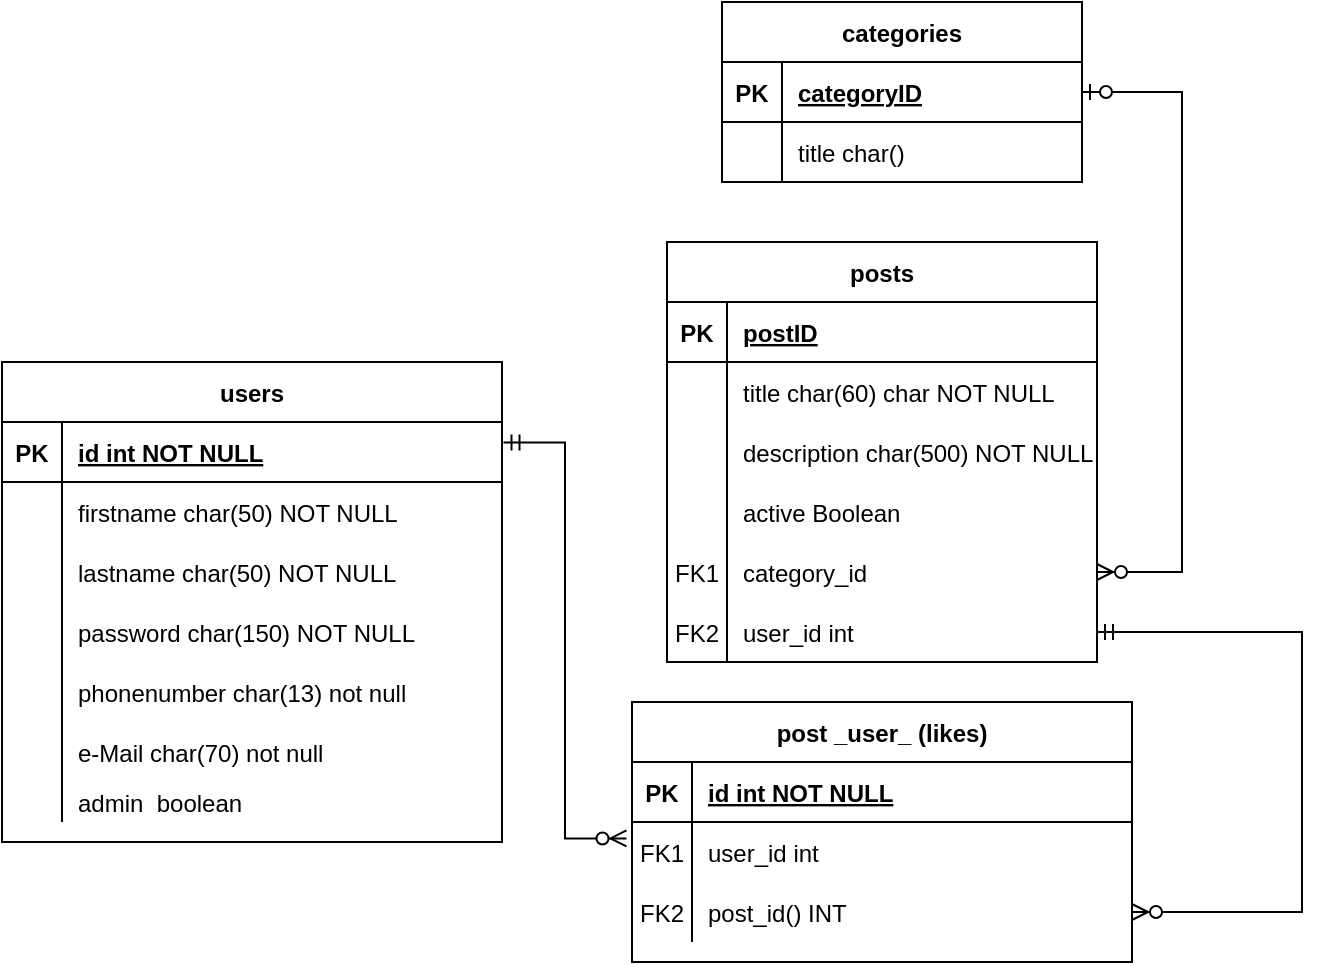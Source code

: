 <mxfile version="24.7.17">
  <diagram id="R2lEEEUBdFMjLlhIrx00" name="Page-1">
    <mxGraphModel dx="525" dy="302" grid="1" gridSize="10" guides="1" tooltips="1" connect="1" arrows="1" fold="1" page="1" pageScale="1" pageWidth="850" pageHeight="1100" math="0" shadow="0" extFonts="Permanent Marker^https://fonts.googleapis.com/css?family=Permanent+Marker">
      <root>
        <mxCell id="0" />
        <mxCell id="1" parent="0" />
        <mxCell id="zMt0UzczsAeFgtOtTvbp-80" value="users" style="shape=table;startSize=30;container=1;collapsible=1;childLayout=tableLayout;fixedRows=1;rowLines=0;fontStyle=1;align=center;resizeLast=1;" parent="1" vertex="1">
          <mxGeometry x="110" y="300" width="250" height="240" as="geometry" />
        </mxCell>
        <mxCell id="zMt0UzczsAeFgtOtTvbp-81" value="" style="shape=partialRectangle;collapsible=0;dropTarget=0;pointerEvents=0;fillColor=none;points=[[0,0.5],[1,0.5]];portConstraint=eastwest;top=0;left=0;right=0;bottom=1;" parent="zMt0UzczsAeFgtOtTvbp-80" vertex="1">
          <mxGeometry y="30" width="250" height="30" as="geometry" />
        </mxCell>
        <mxCell id="zMt0UzczsAeFgtOtTvbp-82" value="PK" style="shape=partialRectangle;overflow=hidden;connectable=0;fillColor=none;top=0;left=0;bottom=0;right=0;fontStyle=1;" parent="zMt0UzczsAeFgtOtTvbp-81" vertex="1">
          <mxGeometry width="30" height="30" as="geometry">
            <mxRectangle width="30" height="30" as="alternateBounds" />
          </mxGeometry>
        </mxCell>
        <mxCell id="zMt0UzczsAeFgtOtTvbp-83" value="id int NOT NULL " style="shape=partialRectangle;overflow=hidden;connectable=0;fillColor=none;top=0;left=0;bottom=0;right=0;align=left;spacingLeft=6;fontStyle=5;" parent="zMt0UzczsAeFgtOtTvbp-81" vertex="1">
          <mxGeometry x="30" width="220" height="30" as="geometry">
            <mxRectangle width="220" height="30" as="alternateBounds" />
          </mxGeometry>
        </mxCell>
        <mxCell id="zMt0UzczsAeFgtOtTvbp-84" value="" style="shape=partialRectangle;collapsible=0;dropTarget=0;pointerEvents=0;fillColor=none;points=[[0,0.5],[1,0.5]];portConstraint=eastwest;top=0;left=0;right=0;bottom=0;" parent="zMt0UzczsAeFgtOtTvbp-80" vertex="1">
          <mxGeometry y="60" width="250" height="30" as="geometry" />
        </mxCell>
        <mxCell id="zMt0UzczsAeFgtOtTvbp-85" value="" style="shape=partialRectangle;overflow=hidden;connectable=0;fillColor=none;top=0;left=0;bottom=0;right=0;" parent="zMt0UzczsAeFgtOtTvbp-84" vertex="1">
          <mxGeometry width="30" height="30" as="geometry">
            <mxRectangle width="30" height="30" as="alternateBounds" />
          </mxGeometry>
        </mxCell>
        <mxCell id="zMt0UzczsAeFgtOtTvbp-86" value="firstname char(50) NOT NULL" style="shape=partialRectangle;overflow=hidden;connectable=0;fillColor=none;top=0;left=0;bottom=0;right=0;align=left;spacingLeft=6;" parent="zMt0UzczsAeFgtOtTvbp-84" vertex="1">
          <mxGeometry x="30" width="220" height="30" as="geometry">
            <mxRectangle width="220" height="30" as="alternateBounds" />
          </mxGeometry>
        </mxCell>
        <mxCell id="zMt0UzczsAeFgtOtTvbp-87" value="" style="shape=partialRectangle;collapsible=0;dropTarget=0;pointerEvents=0;fillColor=none;points=[[0,0.5],[1,0.5]];portConstraint=eastwest;top=0;left=0;right=0;bottom=0;" parent="zMt0UzczsAeFgtOtTvbp-80" vertex="1">
          <mxGeometry y="90" width="250" height="30" as="geometry" />
        </mxCell>
        <mxCell id="zMt0UzczsAeFgtOtTvbp-88" value="" style="shape=partialRectangle;overflow=hidden;connectable=0;fillColor=none;top=0;left=0;bottom=0;right=0;" parent="zMt0UzczsAeFgtOtTvbp-87" vertex="1">
          <mxGeometry width="30" height="30" as="geometry">
            <mxRectangle width="30" height="30" as="alternateBounds" />
          </mxGeometry>
        </mxCell>
        <mxCell id="zMt0UzczsAeFgtOtTvbp-89" value="lastname char(50) NOT NULL" style="shape=partialRectangle;overflow=hidden;connectable=0;fillColor=none;top=0;left=0;bottom=0;right=0;align=left;spacingLeft=6;" parent="zMt0UzczsAeFgtOtTvbp-87" vertex="1">
          <mxGeometry x="30" width="220" height="30" as="geometry">
            <mxRectangle width="220" height="30" as="alternateBounds" />
          </mxGeometry>
        </mxCell>
        <mxCell id="zMt0UzczsAeFgtOtTvbp-90" value="" style="shape=partialRectangle;collapsible=0;dropTarget=0;pointerEvents=0;fillColor=none;points=[[0,0.5],[1,0.5]];portConstraint=eastwest;top=0;left=0;right=0;bottom=0;" parent="zMt0UzczsAeFgtOtTvbp-80" vertex="1">
          <mxGeometry y="120" width="250" height="30" as="geometry" />
        </mxCell>
        <mxCell id="zMt0UzczsAeFgtOtTvbp-91" value="" style="shape=partialRectangle;overflow=hidden;connectable=0;fillColor=none;top=0;left=0;bottom=0;right=0;" parent="zMt0UzczsAeFgtOtTvbp-90" vertex="1">
          <mxGeometry width="30" height="30" as="geometry">
            <mxRectangle width="30" height="30" as="alternateBounds" />
          </mxGeometry>
        </mxCell>
        <mxCell id="zMt0UzczsAeFgtOtTvbp-92" value="password char(150) NOT NULL" style="shape=partialRectangle;overflow=hidden;connectable=0;fillColor=none;top=0;left=0;bottom=0;right=0;align=left;spacingLeft=6;" parent="zMt0UzczsAeFgtOtTvbp-90" vertex="1">
          <mxGeometry x="30" width="220" height="30" as="geometry">
            <mxRectangle width="220" height="30" as="alternateBounds" />
          </mxGeometry>
        </mxCell>
        <mxCell id="zMt0UzczsAeFgtOtTvbp-93" value="" style="shape=partialRectangle;collapsible=0;dropTarget=0;pointerEvents=0;fillColor=none;points=[[0,0.5],[1,0.5]];portConstraint=eastwest;top=0;left=0;right=0;bottom=0;" parent="zMt0UzczsAeFgtOtTvbp-80" vertex="1">
          <mxGeometry y="150" width="250" height="30" as="geometry" />
        </mxCell>
        <mxCell id="zMt0UzczsAeFgtOtTvbp-94" value="" style="shape=partialRectangle;overflow=hidden;connectable=0;fillColor=none;top=0;left=0;bottom=0;right=0;" parent="zMt0UzczsAeFgtOtTvbp-93" vertex="1">
          <mxGeometry width="30" height="30" as="geometry">
            <mxRectangle width="30" height="30" as="alternateBounds" />
          </mxGeometry>
        </mxCell>
        <mxCell id="zMt0UzczsAeFgtOtTvbp-95" value="phonenumber char(13) not null" style="shape=partialRectangle;overflow=hidden;connectable=0;fillColor=none;top=0;left=0;bottom=0;right=0;align=left;spacingLeft=6;" parent="zMt0UzczsAeFgtOtTvbp-93" vertex="1">
          <mxGeometry x="30" width="220" height="30" as="geometry">
            <mxRectangle width="220" height="30" as="alternateBounds" />
          </mxGeometry>
        </mxCell>
        <mxCell id="zMt0UzczsAeFgtOtTvbp-96" value="" style="shape=partialRectangle;collapsible=0;dropTarget=0;pointerEvents=0;fillColor=none;points=[[0,0.5],[1,0.5]];portConstraint=eastwest;top=0;left=0;right=0;bottom=0;" parent="zMt0UzczsAeFgtOtTvbp-80" vertex="1">
          <mxGeometry y="180" width="250" height="30" as="geometry" />
        </mxCell>
        <mxCell id="zMt0UzczsAeFgtOtTvbp-97" value="" style="shape=partialRectangle;overflow=hidden;connectable=0;fillColor=none;top=0;left=0;bottom=0;right=0;" parent="zMt0UzczsAeFgtOtTvbp-96" vertex="1">
          <mxGeometry width="30" height="30" as="geometry">
            <mxRectangle width="30" height="30" as="alternateBounds" />
          </mxGeometry>
        </mxCell>
        <mxCell id="zMt0UzczsAeFgtOtTvbp-98" value="e-Mail char(70) not null" style="shape=partialRectangle;overflow=hidden;connectable=0;fillColor=none;top=0;left=0;bottom=0;right=0;align=left;spacingLeft=6;" parent="zMt0UzczsAeFgtOtTvbp-96" vertex="1">
          <mxGeometry x="30" width="220" height="30" as="geometry">
            <mxRectangle width="220" height="30" as="alternateBounds" />
          </mxGeometry>
        </mxCell>
        <mxCell id="zMt0UzczsAeFgtOtTvbp-162" style="shape=partialRectangle;collapsible=0;dropTarget=0;pointerEvents=0;fillColor=none;points=[[0,0.5],[1,0.5]];portConstraint=eastwest;top=0;left=0;right=0;bottom=0;" parent="zMt0UzczsAeFgtOtTvbp-80" vertex="1">
          <mxGeometry y="210" width="250" height="20" as="geometry" />
        </mxCell>
        <mxCell id="zMt0UzczsAeFgtOtTvbp-163" style="shape=partialRectangle;overflow=hidden;connectable=0;fillColor=none;top=0;left=0;bottom=0;right=0;" parent="zMt0UzczsAeFgtOtTvbp-162" vertex="1">
          <mxGeometry width="30" height="20" as="geometry">
            <mxRectangle width="30" height="20" as="alternateBounds" />
          </mxGeometry>
        </mxCell>
        <mxCell id="zMt0UzczsAeFgtOtTvbp-164" value="admin  boolean" style="shape=partialRectangle;overflow=hidden;connectable=0;fillColor=none;top=0;left=0;bottom=0;right=0;align=left;spacingLeft=6;" parent="zMt0UzczsAeFgtOtTvbp-162" vertex="1">
          <mxGeometry x="30" width="220" height="20" as="geometry">
            <mxRectangle width="220" height="20" as="alternateBounds" />
          </mxGeometry>
        </mxCell>
        <mxCell id="zMt0UzczsAeFgtOtTvbp-100" value="posts" style="shape=table;startSize=30;container=1;collapsible=1;childLayout=tableLayout;fixedRows=1;rowLines=0;fontStyle=1;align=center;resizeLast=1;" parent="1" vertex="1">
          <mxGeometry x="442.5" y="240" width="215" height="210" as="geometry" />
        </mxCell>
        <mxCell id="zMt0UzczsAeFgtOtTvbp-101" value="" style="shape=tableRow;horizontal=0;startSize=0;swimlaneHead=0;swimlaneBody=0;fillColor=none;collapsible=0;dropTarget=0;points=[[0,0.5],[1,0.5]];portConstraint=eastwest;top=0;left=0;right=0;bottom=1;" parent="zMt0UzczsAeFgtOtTvbp-100" vertex="1">
          <mxGeometry y="30" width="215" height="30" as="geometry" />
        </mxCell>
        <mxCell id="zMt0UzczsAeFgtOtTvbp-102" value="PK" style="shape=partialRectangle;connectable=0;fillColor=none;top=0;left=0;bottom=0;right=0;fontStyle=1;overflow=hidden;" parent="zMt0UzczsAeFgtOtTvbp-101" vertex="1">
          <mxGeometry width="30" height="30" as="geometry">
            <mxRectangle width="30" height="30" as="alternateBounds" />
          </mxGeometry>
        </mxCell>
        <mxCell id="zMt0UzczsAeFgtOtTvbp-103" value="postID" style="shape=partialRectangle;connectable=0;fillColor=none;top=0;left=0;bottom=0;right=0;align=left;spacingLeft=6;fontStyle=5;overflow=hidden;" parent="zMt0UzczsAeFgtOtTvbp-101" vertex="1">
          <mxGeometry x="30" width="185" height="30" as="geometry">
            <mxRectangle width="185" height="30" as="alternateBounds" />
          </mxGeometry>
        </mxCell>
        <mxCell id="zMt0UzczsAeFgtOtTvbp-151" value="" style="shape=tableRow;horizontal=0;startSize=0;swimlaneHead=0;swimlaneBody=0;fillColor=none;collapsible=0;dropTarget=0;points=[[0,0.5],[1,0.5]];portConstraint=eastwest;top=0;left=0;right=0;bottom=0;" parent="zMt0UzczsAeFgtOtTvbp-100" vertex="1">
          <mxGeometry y="60" width="215" height="30" as="geometry" />
        </mxCell>
        <mxCell id="zMt0UzczsAeFgtOtTvbp-152" value="" style="shape=partialRectangle;connectable=0;fillColor=none;top=0;left=0;bottom=0;right=0;editable=1;overflow=hidden;" parent="zMt0UzczsAeFgtOtTvbp-151" vertex="1">
          <mxGeometry width="30" height="30" as="geometry">
            <mxRectangle width="30" height="30" as="alternateBounds" />
          </mxGeometry>
        </mxCell>
        <mxCell id="zMt0UzczsAeFgtOtTvbp-153" value="title char(60) char NOT NULL" style="shape=partialRectangle;connectable=0;fillColor=none;top=0;left=0;bottom=0;right=0;align=left;spacingLeft=6;overflow=hidden;" parent="zMt0UzczsAeFgtOtTvbp-151" vertex="1">
          <mxGeometry x="30" width="185" height="30" as="geometry">
            <mxRectangle width="185" height="30" as="alternateBounds" />
          </mxGeometry>
        </mxCell>
        <mxCell id="zMt0UzczsAeFgtOtTvbp-104" value="" style="shape=tableRow;horizontal=0;startSize=0;swimlaneHead=0;swimlaneBody=0;fillColor=none;collapsible=0;dropTarget=0;points=[[0,0.5],[1,0.5]];portConstraint=eastwest;top=0;left=0;right=0;bottom=0;" parent="zMt0UzczsAeFgtOtTvbp-100" vertex="1">
          <mxGeometry y="90" width="215" height="30" as="geometry" />
        </mxCell>
        <mxCell id="zMt0UzczsAeFgtOtTvbp-105" value="" style="shape=partialRectangle;connectable=0;fillColor=none;top=0;left=0;bottom=0;right=0;editable=1;overflow=hidden;" parent="zMt0UzczsAeFgtOtTvbp-104" vertex="1">
          <mxGeometry width="30" height="30" as="geometry">
            <mxRectangle width="30" height="30" as="alternateBounds" />
          </mxGeometry>
        </mxCell>
        <mxCell id="zMt0UzczsAeFgtOtTvbp-106" value="description char(500) NOT NULL" style="shape=partialRectangle;connectable=0;fillColor=none;top=0;left=0;bottom=0;right=0;align=left;spacingLeft=6;overflow=hidden;" parent="zMt0UzczsAeFgtOtTvbp-104" vertex="1">
          <mxGeometry x="30" width="185" height="30" as="geometry">
            <mxRectangle width="185" height="30" as="alternateBounds" />
          </mxGeometry>
        </mxCell>
        <mxCell id="r_LRSg6mBDG7GkMbJQdu-1" style="shape=tableRow;horizontal=0;startSize=0;swimlaneHead=0;swimlaneBody=0;fillColor=none;collapsible=0;dropTarget=0;points=[[0,0.5],[1,0.5]];portConstraint=eastwest;top=0;left=0;right=0;bottom=0;" vertex="1" parent="zMt0UzczsAeFgtOtTvbp-100">
          <mxGeometry y="120" width="215" height="30" as="geometry" />
        </mxCell>
        <mxCell id="r_LRSg6mBDG7GkMbJQdu-2" style="shape=partialRectangle;connectable=0;fillColor=none;top=0;left=0;bottom=0;right=0;editable=1;overflow=hidden;" vertex="1" parent="r_LRSg6mBDG7GkMbJQdu-1">
          <mxGeometry width="30" height="30" as="geometry">
            <mxRectangle width="30" height="30" as="alternateBounds" />
          </mxGeometry>
        </mxCell>
        <mxCell id="r_LRSg6mBDG7GkMbJQdu-3" value="active Boolean" style="shape=partialRectangle;connectable=0;fillColor=none;top=0;left=0;bottom=0;right=0;align=left;spacingLeft=6;overflow=hidden;" vertex="1" parent="r_LRSg6mBDG7GkMbJQdu-1">
          <mxGeometry x="30" width="185" height="30" as="geometry">
            <mxRectangle width="185" height="30" as="alternateBounds" />
          </mxGeometry>
        </mxCell>
        <mxCell id="zMt0UzczsAeFgtOtTvbp-107" value="" style="shape=tableRow;horizontal=0;startSize=0;swimlaneHead=0;swimlaneBody=0;fillColor=none;collapsible=0;dropTarget=0;points=[[0,0.5],[1,0.5]];portConstraint=eastwest;top=0;left=0;right=0;bottom=0;" parent="zMt0UzczsAeFgtOtTvbp-100" vertex="1">
          <mxGeometry y="150" width="215" height="30" as="geometry" />
        </mxCell>
        <mxCell id="zMt0UzczsAeFgtOtTvbp-108" value="FK1" style="shape=partialRectangle;connectable=0;fillColor=none;top=0;left=0;bottom=0;right=0;editable=1;overflow=hidden;" parent="zMt0UzczsAeFgtOtTvbp-107" vertex="1">
          <mxGeometry width="30" height="30" as="geometry">
            <mxRectangle width="30" height="30" as="alternateBounds" />
          </mxGeometry>
        </mxCell>
        <mxCell id="zMt0UzczsAeFgtOtTvbp-109" value="category_id" style="shape=partialRectangle;connectable=0;fillColor=none;top=0;left=0;bottom=0;right=0;align=left;spacingLeft=6;overflow=hidden;" parent="zMt0UzczsAeFgtOtTvbp-107" vertex="1">
          <mxGeometry x="30" width="185" height="30" as="geometry">
            <mxRectangle width="185" height="30" as="alternateBounds" />
          </mxGeometry>
        </mxCell>
        <mxCell id="zMt0UzczsAeFgtOtTvbp-148" style="shape=tableRow;horizontal=0;startSize=0;swimlaneHead=0;swimlaneBody=0;fillColor=none;collapsible=0;dropTarget=0;points=[[0,0.5],[1,0.5]];portConstraint=eastwest;top=0;left=0;right=0;bottom=0;" parent="zMt0UzczsAeFgtOtTvbp-100" vertex="1">
          <mxGeometry y="180" width="215" height="30" as="geometry" />
        </mxCell>
        <mxCell id="zMt0UzczsAeFgtOtTvbp-149" value="FK2" style="shape=partialRectangle;connectable=0;fillColor=none;top=0;left=0;bottom=0;right=0;editable=1;overflow=hidden;" parent="zMt0UzczsAeFgtOtTvbp-148" vertex="1">
          <mxGeometry width="30" height="30" as="geometry">
            <mxRectangle width="30" height="30" as="alternateBounds" />
          </mxGeometry>
        </mxCell>
        <mxCell id="zMt0UzczsAeFgtOtTvbp-150" value="user_id int" style="shape=partialRectangle;connectable=0;fillColor=none;top=0;left=0;bottom=0;right=0;align=left;spacingLeft=6;overflow=hidden;" parent="zMt0UzczsAeFgtOtTvbp-148" vertex="1">
          <mxGeometry x="30" width="185" height="30" as="geometry">
            <mxRectangle width="185" height="30" as="alternateBounds" />
          </mxGeometry>
        </mxCell>
        <mxCell id="zMt0UzczsAeFgtOtTvbp-110" value="categories" style="shape=table;startSize=30;container=1;collapsible=1;childLayout=tableLayout;fixedRows=1;rowLines=0;fontStyle=1;align=center;resizeLast=1;" parent="1" vertex="1">
          <mxGeometry x="470" y="120" width="180" height="90" as="geometry" />
        </mxCell>
        <mxCell id="zMt0UzczsAeFgtOtTvbp-111" value="" style="shape=tableRow;horizontal=0;startSize=0;swimlaneHead=0;swimlaneBody=0;fillColor=none;collapsible=0;dropTarget=0;points=[[0,0.5],[1,0.5]];portConstraint=eastwest;top=0;left=0;right=0;bottom=1;" parent="zMt0UzczsAeFgtOtTvbp-110" vertex="1">
          <mxGeometry y="30" width="180" height="30" as="geometry" />
        </mxCell>
        <mxCell id="zMt0UzczsAeFgtOtTvbp-112" value="PK" style="shape=partialRectangle;connectable=0;fillColor=none;top=0;left=0;bottom=0;right=0;fontStyle=1;overflow=hidden;" parent="zMt0UzczsAeFgtOtTvbp-111" vertex="1">
          <mxGeometry width="30" height="30" as="geometry">
            <mxRectangle width="30" height="30" as="alternateBounds" />
          </mxGeometry>
        </mxCell>
        <mxCell id="zMt0UzczsAeFgtOtTvbp-113" value="categoryID" style="shape=partialRectangle;connectable=0;fillColor=none;top=0;left=0;bottom=0;right=0;align=left;spacingLeft=6;fontStyle=5;overflow=hidden;" parent="zMt0UzczsAeFgtOtTvbp-111" vertex="1">
          <mxGeometry x="30" width="150" height="30" as="geometry">
            <mxRectangle width="150" height="30" as="alternateBounds" />
          </mxGeometry>
        </mxCell>
        <mxCell id="zMt0UzczsAeFgtOtTvbp-114" value="" style="shape=tableRow;horizontal=0;startSize=0;swimlaneHead=0;swimlaneBody=0;fillColor=none;collapsible=0;dropTarget=0;points=[[0,0.5],[1,0.5]];portConstraint=eastwest;top=0;left=0;right=0;bottom=0;" parent="zMt0UzczsAeFgtOtTvbp-110" vertex="1">
          <mxGeometry y="60" width="180" height="30" as="geometry" />
        </mxCell>
        <mxCell id="zMt0UzczsAeFgtOtTvbp-115" value="" style="shape=partialRectangle;connectable=0;fillColor=none;top=0;left=0;bottom=0;right=0;editable=1;overflow=hidden;" parent="zMt0UzczsAeFgtOtTvbp-114" vertex="1">
          <mxGeometry width="30" height="30" as="geometry">
            <mxRectangle width="30" height="30" as="alternateBounds" />
          </mxGeometry>
        </mxCell>
        <mxCell id="zMt0UzczsAeFgtOtTvbp-116" value="title char()" style="shape=partialRectangle;connectable=0;fillColor=none;top=0;left=0;bottom=0;right=0;align=left;spacingLeft=6;overflow=hidden;" parent="zMt0UzczsAeFgtOtTvbp-114" vertex="1">
          <mxGeometry x="30" width="150" height="30" as="geometry">
            <mxRectangle width="150" height="30" as="alternateBounds" />
          </mxGeometry>
        </mxCell>
        <mxCell id="zMt0UzczsAeFgtOtTvbp-122" value="post _user_ (likes)" style="shape=table;startSize=30;container=1;collapsible=1;childLayout=tableLayout;fixedRows=1;rowLines=0;fontStyle=1;align=center;resizeLast=1;columnLines=1;" parent="1" vertex="1">
          <mxGeometry x="425" y="470" width="250" height="130" as="geometry" />
        </mxCell>
        <mxCell id="zMt0UzczsAeFgtOtTvbp-123" value="" style="shape=partialRectangle;collapsible=0;dropTarget=0;pointerEvents=0;fillColor=none;points=[[0,0.5],[1,0.5]];portConstraint=eastwest;top=0;left=0;right=0;bottom=1;" parent="zMt0UzczsAeFgtOtTvbp-122" vertex="1">
          <mxGeometry y="30" width="250" height="30" as="geometry" />
        </mxCell>
        <mxCell id="zMt0UzczsAeFgtOtTvbp-124" value="PK" style="shape=partialRectangle;overflow=hidden;connectable=0;fillColor=none;top=0;left=0;bottom=0;right=0;fontStyle=1;" parent="zMt0UzczsAeFgtOtTvbp-123" vertex="1">
          <mxGeometry width="30" height="30" as="geometry">
            <mxRectangle width="30" height="30" as="alternateBounds" />
          </mxGeometry>
        </mxCell>
        <mxCell id="zMt0UzczsAeFgtOtTvbp-125" value="id int NOT NULL " style="shape=partialRectangle;overflow=hidden;connectable=0;fillColor=none;top=0;left=0;bottom=0;right=0;align=left;spacingLeft=6;fontStyle=5;" parent="zMt0UzczsAeFgtOtTvbp-123" vertex="1">
          <mxGeometry x="30" width="220" height="30" as="geometry">
            <mxRectangle width="220" height="30" as="alternateBounds" />
          </mxGeometry>
        </mxCell>
        <mxCell id="zMt0UzczsAeFgtOtTvbp-138" value="" style="shape=partialRectangle;collapsible=0;dropTarget=0;pointerEvents=0;fillColor=none;points=[[0,0.5],[1,0.5]];portConstraint=eastwest;top=0;left=0;right=0;bottom=0;" parent="zMt0UzczsAeFgtOtTvbp-122" vertex="1">
          <mxGeometry y="60" width="250" height="30" as="geometry" />
        </mxCell>
        <mxCell id="zMt0UzczsAeFgtOtTvbp-139" value="FK1" style="shape=partialRectangle;overflow=hidden;connectable=0;fillColor=none;top=0;left=0;bottom=0;right=0;" parent="zMt0UzczsAeFgtOtTvbp-138" vertex="1">
          <mxGeometry width="30" height="30" as="geometry">
            <mxRectangle width="30" height="30" as="alternateBounds" />
          </mxGeometry>
        </mxCell>
        <mxCell id="zMt0UzczsAeFgtOtTvbp-140" value="user_id int " style="shape=partialRectangle;overflow=hidden;connectable=0;fillColor=none;top=0;left=0;bottom=0;right=0;align=left;spacingLeft=6;" parent="zMt0UzczsAeFgtOtTvbp-138" vertex="1">
          <mxGeometry x="30" width="220" height="30" as="geometry">
            <mxRectangle width="220" height="30" as="alternateBounds" />
          </mxGeometry>
        </mxCell>
        <mxCell id="zMt0UzczsAeFgtOtTvbp-145" style="shape=partialRectangle;collapsible=0;dropTarget=0;pointerEvents=0;fillColor=none;points=[[0,0.5],[1,0.5]];portConstraint=eastwest;top=0;left=0;right=0;bottom=0;" parent="zMt0UzczsAeFgtOtTvbp-122" vertex="1">
          <mxGeometry y="90" width="250" height="30" as="geometry" />
        </mxCell>
        <mxCell id="zMt0UzczsAeFgtOtTvbp-146" value="FK2" style="shape=partialRectangle;overflow=hidden;connectable=0;fillColor=none;top=0;left=0;bottom=0;right=0;" parent="zMt0UzczsAeFgtOtTvbp-145" vertex="1">
          <mxGeometry width="30" height="30" as="geometry">
            <mxRectangle width="30" height="30" as="alternateBounds" />
          </mxGeometry>
        </mxCell>
        <mxCell id="zMt0UzczsAeFgtOtTvbp-147" value="post_id() INT" style="shape=partialRectangle;overflow=hidden;connectable=0;fillColor=none;top=0;left=0;bottom=0;right=0;align=left;spacingLeft=6;" parent="zMt0UzczsAeFgtOtTvbp-145" vertex="1">
          <mxGeometry x="30" width="220" height="30" as="geometry">
            <mxRectangle width="220" height="30" as="alternateBounds" />
          </mxGeometry>
        </mxCell>
        <mxCell id="zMt0UzczsAeFgtOtTvbp-143" value="" style="fontSize=12;html=1;endArrow=ERzeroToMany;startArrow=ERmandOne;rounded=0;exitX=1.003;exitY=0.343;exitDx=0;exitDy=0;exitPerimeter=0;entryX=-0.011;entryY=0.274;entryDx=0;entryDy=0;edgeStyle=elbowEdgeStyle;entryPerimeter=0;" parent="1" source="zMt0UzczsAeFgtOtTvbp-81" target="zMt0UzczsAeFgtOtTvbp-138" edge="1">
          <mxGeometry width="100" height="100" relative="1" as="geometry">
            <mxPoint x="375" y="410" as="sourcePoint" />
            <mxPoint x="475" y="310" as="targetPoint" />
          </mxGeometry>
        </mxCell>
        <mxCell id="zMt0UzczsAeFgtOtTvbp-160" value="" style="edgeStyle=elbowEdgeStyle;fontSize=12;html=1;endArrow=ERzeroToMany;startArrow=ERmandOne;rounded=0;entryX=1;entryY=0.5;entryDx=0;entryDy=0;exitX=1;exitY=0.5;exitDx=0;exitDy=0;" parent="1" source="zMt0UzczsAeFgtOtTvbp-148" target="zMt0UzczsAeFgtOtTvbp-145" edge="1">
          <mxGeometry width="100" height="100" relative="1" as="geometry">
            <mxPoint x="660" y="410" as="sourcePoint" />
            <mxPoint x="760" y="605" as="targetPoint" />
            <Array as="points">
              <mxPoint x="760" y="500" />
            </Array>
          </mxGeometry>
        </mxCell>
        <mxCell id="zMt0UzczsAeFgtOtTvbp-161" value="" style="edgeStyle=elbowEdgeStyle;fontSize=12;html=1;endArrow=ERzeroToMany;startArrow=ERzeroToOne;rounded=0;" parent="1" source="zMt0UzczsAeFgtOtTvbp-111" target="zMt0UzczsAeFgtOtTvbp-107" edge="1">
          <mxGeometry width="100" height="100" relative="1" as="geometry">
            <mxPoint x="310" y="230" as="sourcePoint" />
            <mxPoint x="410" y="130" as="targetPoint" />
            <Array as="points">
              <mxPoint x="700" y="260" />
            </Array>
          </mxGeometry>
        </mxCell>
      </root>
    </mxGraphModel>
  </diagram>
</mxfile>
